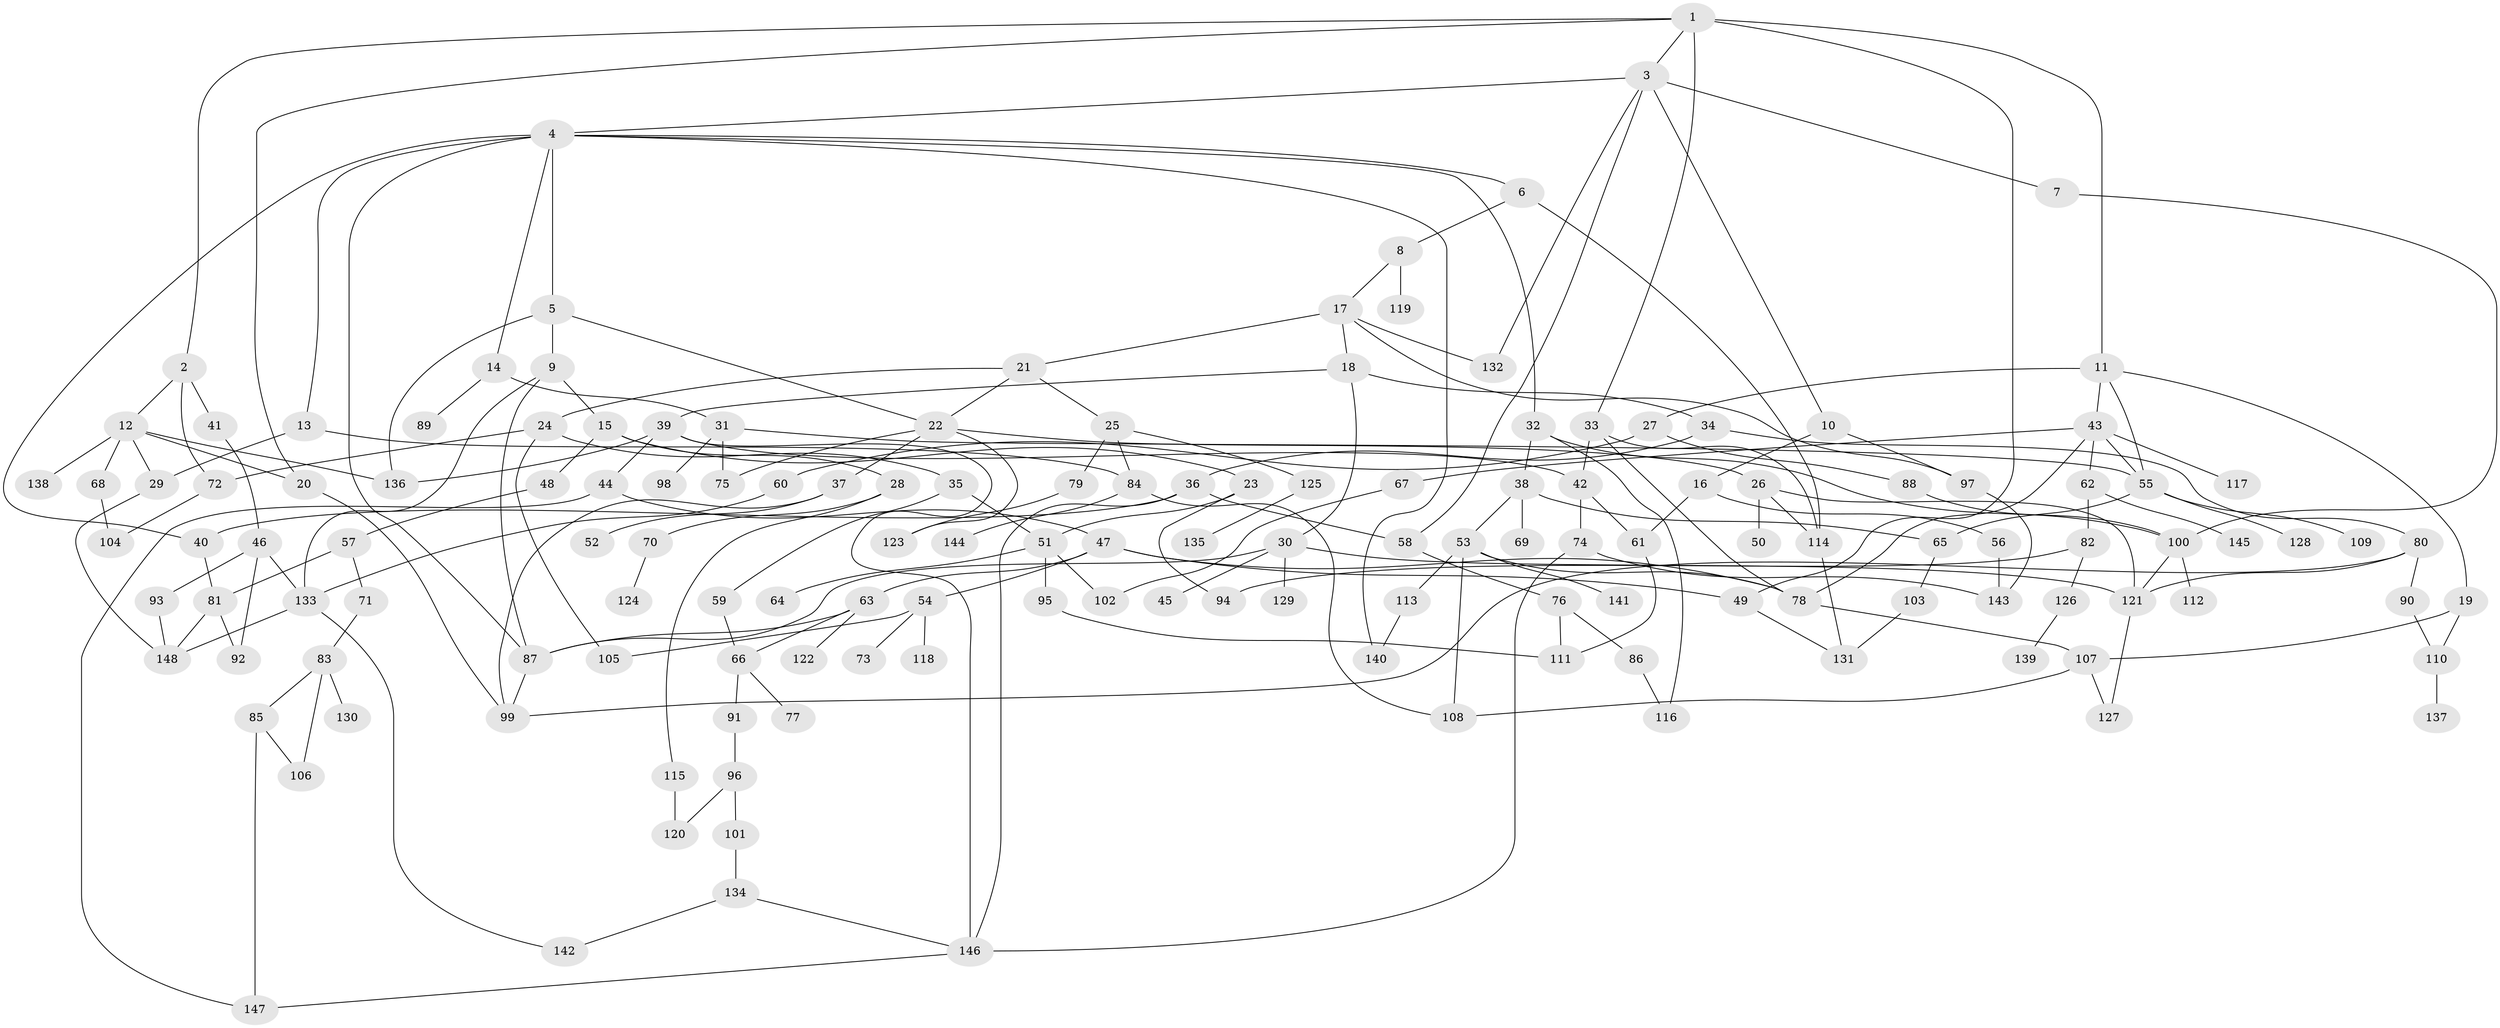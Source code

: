 // coarse degree distribution, {4: 0.17307692307692307, 5: 0.09615384615384616, 3: 0.27884615384615385, 6: 0.04807692307692308, 7: 0.038461538461538464, 2: 0.22115384615384615, 1: 0.1346153846153846, 9: 0.009615384615384616}
// Generated by graph-tools (version 1.1) at 2025/36/03/04/25 23:36:12]
// undirected, 148 vertices, 216 edges
graph export_dot {
  node [color=gray90,style=filled];
  1;
  2;
  3;
  4;
  5;
  6;
  7;
  8;
  9;
  10;
  11;
  12;
  13;
  14;
  15;
  16;
  17;
  18;
  19;
  20;
  21;
  22;
  23;
  24;
  25;
  26;
  27;
  28;
  29;
  30;
  31;
  32;
  33;
  34;
  35;
  36;
  37;
  38;
  39;
  40;
  41;
  42;
  43;
  44;
  45;
  46;
  47;
  48;
  49;
  50;
  51;
  52;
  53;
  54;
  55;
  56;
  57;
  58;
  59;
  60;
  61;
  62;
  63;
  64;
  65;
  66;
  67;
  68;
  69;
  70;
  71;
  72;
  73;
  74;
  75;
  76;
  77;
  78;
  79;
  80;
  81;
  82;
  83;
  84;
  85;
  86;
  87;
  88;
  89;
  90;
  91;
  92;
  93;
  94;
  95;
  96;
  97;
  98;
  99;
  100;
  101;
  102;
  103;
  104;
  105;
  106;
  107;
  108;
  109;
  110;
  111;
  112;
  113;
  114;
  115;
  116;
  117;
  118;
  119;
  120;
  121;
  122;
  123;
  124;
  125;
  126;
  127;
  128;
  129;
  130;
  131;
  132;
  133;
  134;
  135;
  136;
  137;
  138;
  139;
  140;
  141;
  142;
  143;
  144;
  145;
  146;
  147;
  148;
  1 -- 2;
  1 -- 3;
  1 -- 11;
  1 -- 33;
  1 -- 49;
  1 -- 20;
  2 -- 12;
  2 -- 41;
  2 -- 72;
  3 -- 4;
  3 -- 7;
  3 -- 10;
  3 -- 58;
  3 -- 132;
  4 -- 5;
  4 -- 6;
  4 -- 13;
  4 -- 14;
  4 -- 32;
  4 -- 140;
  4 -- 87;
  4 -- 40;
  5 -- 9;
  5 -- 136;
  5 -- 22;
  6 -- 8;
  6 -- 114;
  7 -- 100;
  8 -- 17;
  8 -- 119;
  9 -- 15;
  9 -- 133;
  9 -- 87;
  10 -- 16;
  10 -- 97;
  11 -- 19;
  11 -- 27;
  11 -- 43;
  11 -- 55;
  12 -- 20;
  12 -- 68;
  12 -- 138;
  12 -- 136;
  12 -- 29;
  13 -- 29;
  13 -- 84;
  14 -- 31;
  14 -- 89;
  15 -- 23;
  15 -- 28;
  15 -- 48;
  16 -- 56;
  16 -- 61;
  17 -- 18;
  17 -- 21;
  17 -- 132;
  17 -- 97;
  18 -- 30;
  18 -- 34;
  18 -- 39;
  19 -- 107;
  19 -- 110;
  20 -- 99;
  21 -- 22;
  21 -- 24;
  21 -- 25;
  22 -- 26;
  22 -- 37;
  22 -- 75;
  22 -- 123;
  23 -- 94;
  23 -- 51;
  24 -- 35;
  24 -- 105;
  24 -- 72;
  25 -- 79;
  25 -- 125;
  25 -- 84;
  26 -- 50;
  26 -- 121;
  26 -- 114;
  27 -- 60;
  27 -- 88;
  28 -- 70;
  28 -- 115;
  29 -- 148;
  30 -- 45;
  30 -- 87;
  30 -- 129;
  30 -- 121;
  31 -- 98;
  31 -- 75;
  31 -- 55;
  32 -- 38;
  32 -- 100;
  32 -- 116;
  33 -- 114;
  33 -- 42;
  33 -- 78;
  34 -- 36;
  34 -- 80;
  35 -- 51;
  35 -- 59;
  36 -- 40;
  36 -- 58;
  36 -- 146;
  37 -- 52;
  37 -- 99;
  38 -- 53;
  38 -- 65;
  38 -- 69;
  39 -- 42;
  39 -- 44;
  39 -- 136;
  39 -- 146;
  40 -- 81;
  41 -- 46;
  42 -- 61;
  42 -- 74;
  43 -- 55;
  43 -- 62;
  43 -- 67;
  43 -- 78;
  43 -- 117;
  44 -- 47;
  44 -- 147;
  46 -- 92;
  46 -- 93;
  46 -- 133;
  47 -- 54;
  47 -- 63;
  47 -- 78;
  47 -- 49;
  48 -- 57;
  49 -- 131;
  51 -- 64;
  51 -- 95;
  51 -- 102;
  53 -- 108;
  53 -- 113;
  53 -- 141;
  53 -- 78;
  54 -- 73;
  54 -- 118;
  54 -- 105;
  55 -- 109;
  55 -- 128;
  55 -- 65;
  56 -- 143;
  57 -- 71;
  57 -- 81;
  58 -- 76;
  59 -- 66;
  60 -- 133;
  61 -- 111;
  62 -- 82;
  62 -- 145;
  63 -- 66;
  63 -- 122;
  63 -- 87;
  65 -- 103;
  66 -- 77;
  66 -- 91;
  67 -- 102;
  68 -- 104;
  70 -- 124;
  71 -- 83;
  72 -- 104;
  74 -- 146;
  74 -- 143;
  76 -- 86;
  76 -- 111;
  78 -- 107;
  79 -- 123;
  80 -- 90;
  80 -- 121;
  80 -- 99;
  81 -- 148;
  81 -- 92;
  82 -- 94;
  82 -- 126;
  83 -- 85;
  83 -- 130;
  83 -- 106;
  84 -- 144;
  84 -- 108;
  85 -- 106;
  85 -- 147;
  86 -- 116;
  87 -- 99;
  88 -- 100;
  90 -- 110;
  91 -- 96;
  93 -- 148;
  95 -- 111;
  96 -- 101;
  96 -- 120;
  97 -- 143;
  100 -- 112;
  100 -- 121;
  101 -- 134;
  103 -- 131;
  107 -- 127;
  107 -- 108;
  110 -- 137;
  113 -- 140;
  114 -- 131;
  115 -- 120;
  121 -- 127;
  125 -- 135;
  126 -- 139;
  133 -- 142;
  133 -- 148;
  134 -- 142;
  134 -- 146;
  146 -- 147;
}
